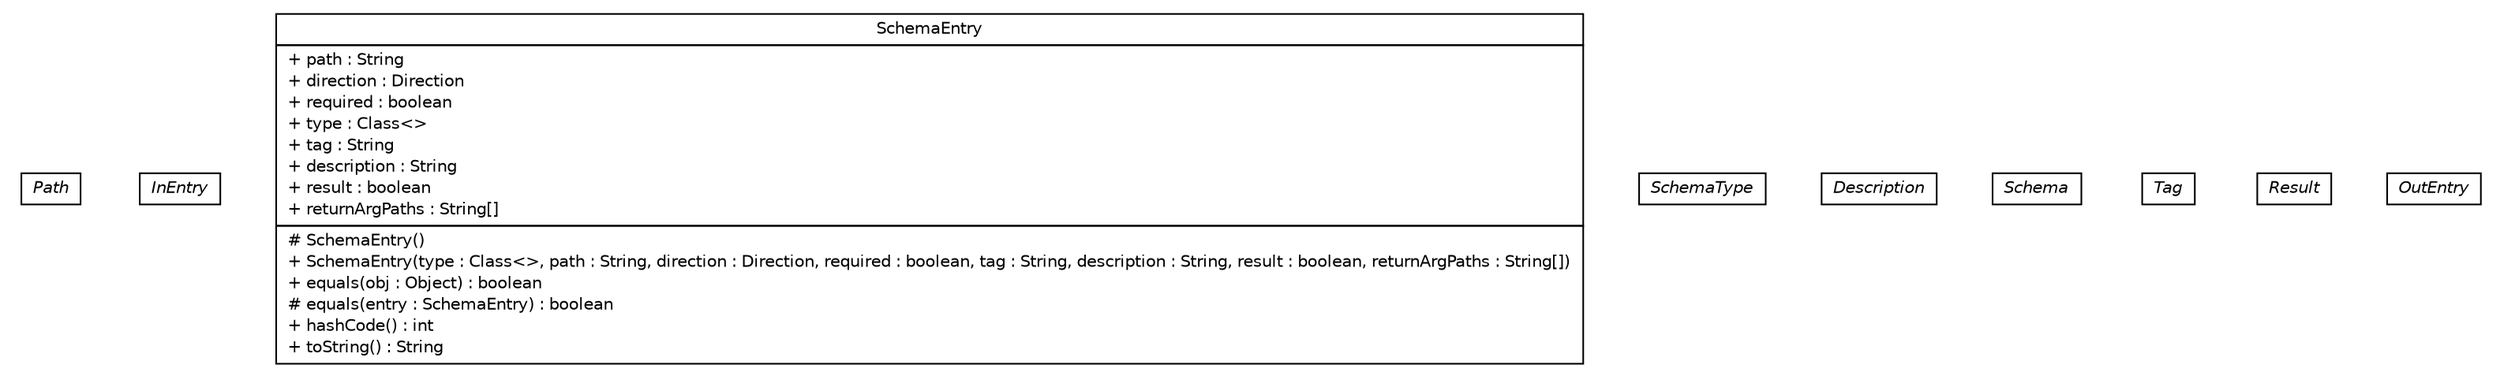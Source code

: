 #!/usr/local/bin/dot
#
# Class diagram 
# Generated by UMLGraph version R5_6 (http://www.umlgraph.org/)
#

digraph G {
	edge [fontname="Helvetica",fontsize=10,labelfontname="Helvetica",labelfontsize=10];
	node [fontname="Helvetica",fontsize=10,shape=plaintext];
	nodesep=0.25;
	ranksep=0.5;
	// sorcer.schema.Path
	c14177 [label=<<table title="sorcer.schema.Path" border="0" cellborder="1" cellspacing="0" cellpadding="2" port="p" href="./Path.html">
		<tr><td><table border="0" cellspacing="0" cellpadding="1">
<tr><td align="center" balign="center"><font face="Helvetica-Oblique"> Path </font></td></tr>
		</table></td></tr>
		</table>>, URL="./Path.html", fontname="Helvetica", fontcolor="black", fontsize=10.0];
	// sorcer.schema.InEntry
	c14178 [label=<<table title="sorcer.schema.InEntry" border="0" cellborder="1" cellspacing="0" cellpadding="2" port="p" href="./InEntry.html">
		<tr><td><table border="0" cellspacing="0" cellpadding="1">
<tr><td align="center" balign="center"><font face="Helvetica-Oblique"> InEntry </font></td></tr>
		</table></td></tr>
		</table>>, URL="./InEntry.html", fontname="Helvetica", fontcolor="black", fontsize=10.0];
	// sorcer.schema.SchemaEntry
	c14179 [label=<<table title="sorcer.schema.SchemaEntry" border="0" cellborder="1" cellspacing="0" cellpadding="2" port="p" href="./SchemaEntry.html">
		<tr><td><table border="0" cellspacing="0" cellpadding="1">
<tr><td align="center" balign="center"> SchemaEntry </td></tr>
		</table></td></tr>
		<tr><td><table border="0" cellspacing="0" cellpadding="1">
<tr><td align="left" balign="left"> + path : String </td></tr>
<tr><td align="left" balign="left"> + direction : Direction </td></tr>
<tr><td align="left" balign="left"> + required : boolean </td></tr>
<tr><td align="left" balign="left"> + type : Class&lt;&gt; </td></tr>
<tr><td align="left" balign="left"> + tag : String </td></tr>
<tr><td align="left" balign="left"> + description : String </td></tr>
<tr><td align="left" balign="left"> + result : boolean </td></tr>
<tr><td align="left" balign="left"> + returnArgPaths : String[] </td></tr>
		</table></td></tr>
		<tr><td><table border="0" cellspacing="0" cellpadding="1">
<tr><td align="left" balign="left"> # SchemaEntry() </td></tr>
<tr><td align="left" balign="left"> + SchemaEntry(type : Class&lt;&gt;, path : String, direction : Direction, required : boolean, tag : String, description : String, result : boolean, returnArgPaths : String[]) </td></tr>
<tr><td align="left" balign="left"> + equals(obj : Object) : boolean </td></tr>
<tr><td align="left" balign="left"> # equals(entry : SchemaEntry) : boolean </td></tr>
<tr><td align="left" balign="left"> + hashCode() : int </td></tr>
<tr><td align="left" balign="left"> + toString() : String </td></tr>
		</table></td></tr>
		</table>>, URL="./SchemaEntry.html", fontname="Helvetica", fontcolor="black", fontsize=10.0];
	// sorcer.schema.SchemaType
	c14180 [label=<<table title="sorcer.schema.SchemaType" border="0" cellborder="1" cellspacing="0" cellpadding="2" port="p" href="./SchemaType.html">
		<tr><td><table border="0" cellspacing="0" cellpadding="1">
<tr><td align="center" balign="center"><font face="Helvetica-Oblique"> SchemaType </font></td></tr>
		</table></td></tr>
		</table>>, URL="./SchemaType.html", fontname="Helvetica", fontcolor="black", fontsize=10.0];
	// sorcer.schema.Description
	c14181 [label=<<table title="sorcer.schema.Description" border="0" cellborder="1" cellspacing="0" cellpadding="2" port="p" href="./Description.html">
		<tr><td><table border="0" cellspacing="0" cellpadding="1">
<tr><td align="center" balign="center"><font face="Helvetica-Oblique"> Description </font></td></tr>
		</table></td></tr>
		</table>>, URL="./Description.html", fontname="Helvetica", fontcolor="black", fontsize=10.0];
	// sorcer.schema.Schema
	c14182 [label=<<table title="sorcer.schema.Schema" border="0" cellborder="1" cellspacing="0" cellpadding="2" port="p" href="./Schema.html">
		<tr><td><table border="0" cellspacing="0" cellpadding="1">
<tr><td align="center" balign="center"><font face="Helvetica-Oblique"> Schema </font></td></tr>
		</table></td></tr>
		</table>>, URL="./Schema.html", fontname="Helvetica", fontcolor="black", fontsize=10.0];
	// sorcer.schema.Tag
	c14183 [label=<<table title="sorcer.schema.Tag" border="0" cellborder="1" cellspacing="0" cellpadding="2" port="p" href="./Tag.html">
		<tr><td><table border="0" cellspacing="0" cellpadding="1">
<tr><td align="center" balign="center"><font face="Helvetica-Oblique"> Tag </font></td></tr>
		</table></td></tr>
		</table>>, URL="./Tag.html", fontname="Helvetica", fontcolor="black", fontsize=10.0];
	// sorcer.schema.Result
	c14184 [label=<<table title="sorcer.schema.Result" border="0" cellborder="1" cellspacing="0" cellpadding="2" port="p" href="./Result.html">
		<tr><td><table border="0" cellspacing="0" cellpadding="1">
<tr><td align="center" balign="center"><font face="Helvetica-Oblique"> Result </font></td></tr>
		</table></td></tr>
		</table>>, URL="./Result.html", fontname="Helvetica", fontcolor="black", fontsize=10.0];
	// sorcer.schema.OutEntry
	c14185 [label=<<table title="sorcer.schema.OutEntry" border="0" cellborder="1" cellspacing="0" cellpadding="2" port="p" href="./OutEntry.html">
		<tr><td><table border="0" cellspacing="0" cellpadding="1">
<tr><td align="center" balign="center"><font face="Helvetica-Oblique"> OutEntry </font></td></tr>
		</table></td></tr>
		</table>>, URL="./OutEntry.html", fontname="Helvetica", fontcolor="black", fontsize=10.0];
}

